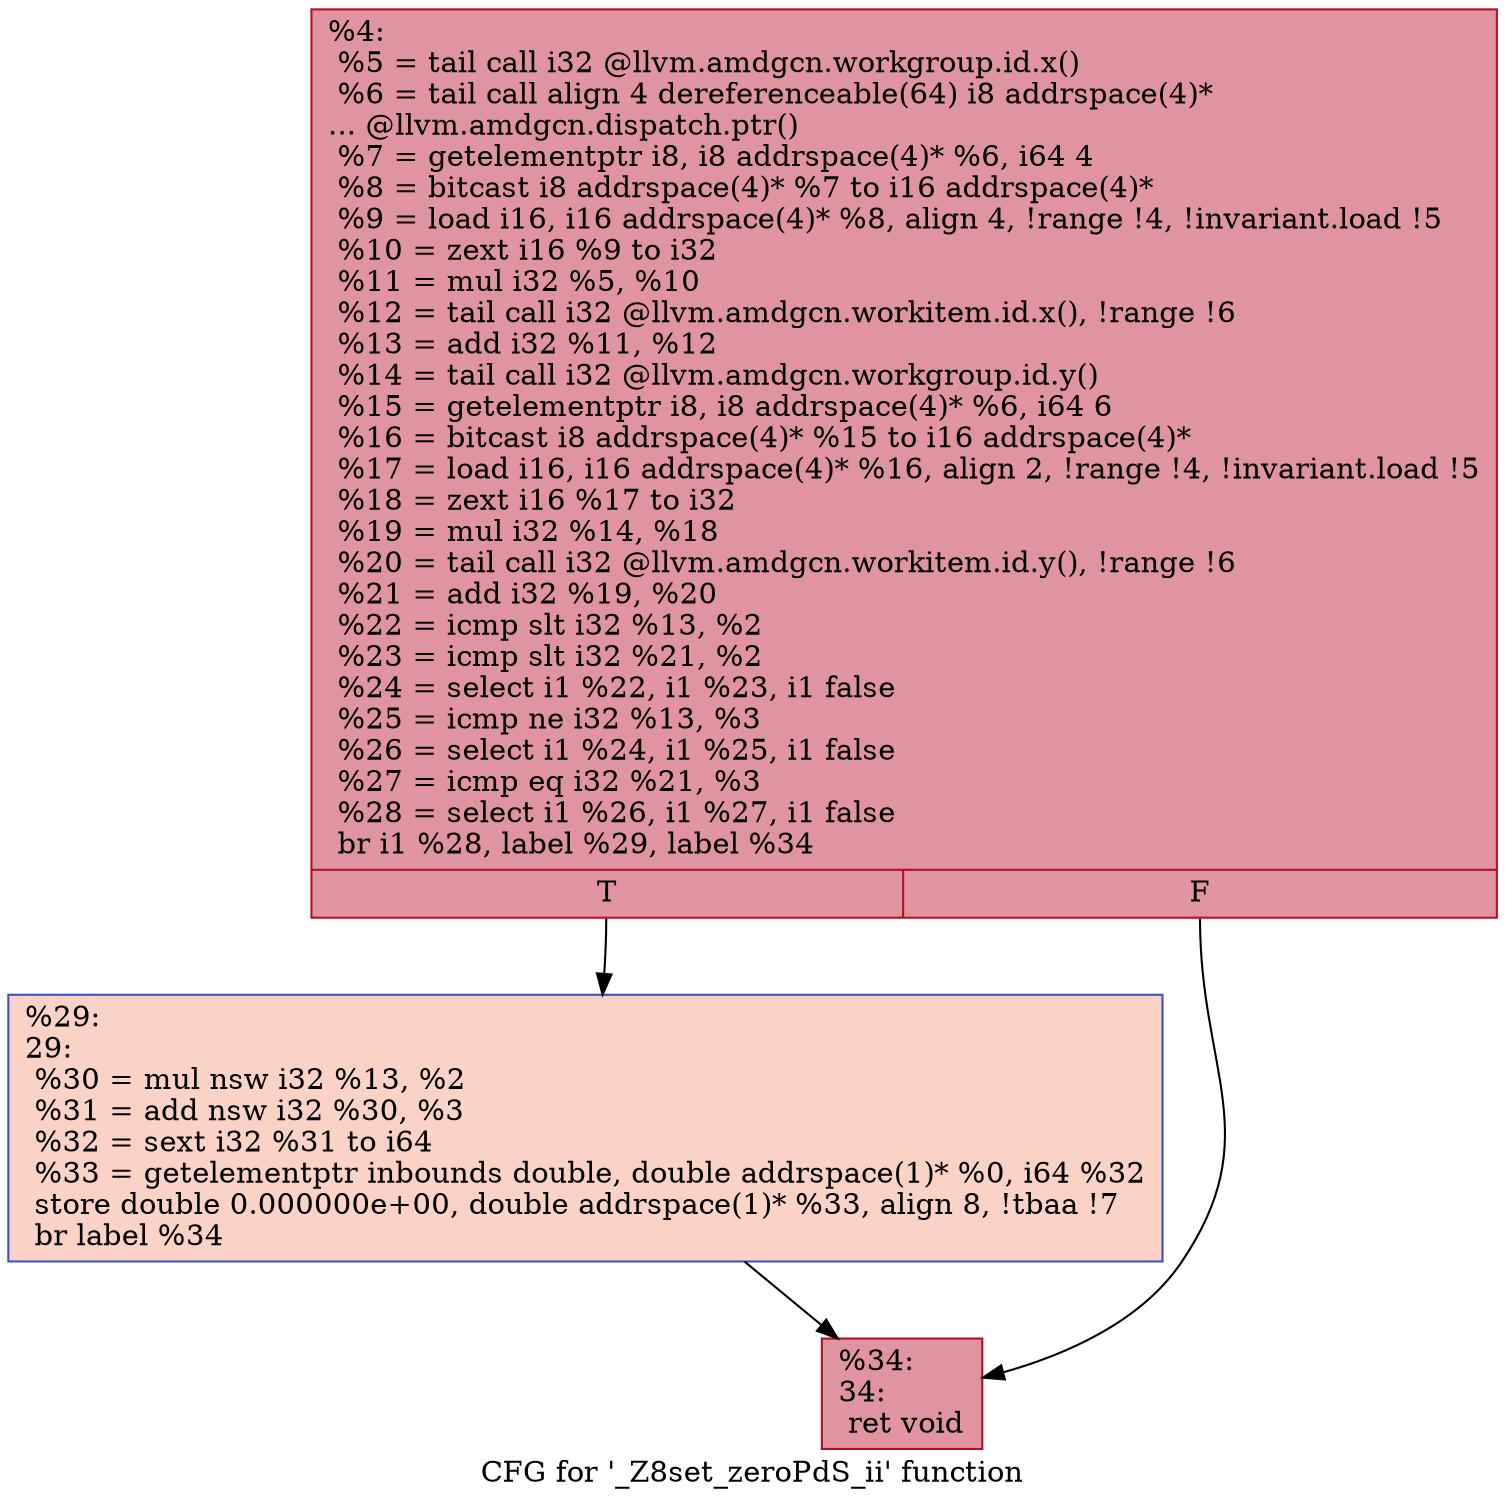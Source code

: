 digraph "CFG for '_Z8set_zeroPdS_ii' function" {
	label="CFG for '_Z8set_zeroPdS_ii' function";

	Node0x5fe1340 [shape=record,color="#b70d28ff", style=filled, fillcolor="#b70d2870",label="{%4:\l  %5 = tail call i32 @llvm.amdgcn.workgroup.id.x()\l  %6 = tail call align 4 dereferenceable(64) i8 addrspace(4)*\l... @llvm.amdgcn.dispatch.ptr()\l  %7 = getelementptr i8, i8 addrspace(4)* %6, i64 4\l  %8 = bitcast i8 addrspace(4)* %7 to i16 addrspace(4)*\l  %9 = load i16, i16 addrspace(4)* %8, align 4, !range !4, !invariant.load !5\l  %10 = zext i16 %9 to i32\l  %11 = mul i32 %5, %10\l  %12 = tail call i32 @llvm.amdgcn.workitem.id.x(), !range !6\l  %13 = add i32 %11, %12\l  %14 = tail call i32 @llvm.amdgcn.workgroup.id.y()\l  %15 = getelementptr i8, i8 addrspace(4)* %6, i64 6\l  %16 = bitcast i8 addrspace(4)* %15 to i16 addrspace(4)*\l  %17 = load i16, i16 addrspace(4)* %16, align 2, !range !4, !invariant.load !5\l  %18 = zext i16 %17 to i32\l  %19 = mul i32 %14, %18\l  %20 = tail call i32 @llvm.amdgcn.workitem.id.y(), !range !6\l  %21 = add i32 %19, %20\l  %22 = icmp slt i32 %13, %2\l  %23 = icmp slt i32 %21, %2\l  %24 = select i1 %22, i1 %23, i1 false\l  %25 = icmp ne i32 %13, %3\l  %26 = select i1 %24, i1 %25, i1 false\l  %27 = icmp eq i32 %21, %3\l  %28 = select i1 %26, i1 %27, i1 false\l  br i1 %28, label %29, label %34\l|{<s0>T|<s1>F}}"];
	Node0x5fe1340:s0 -> Node0x5fe5060;
	Node0x5fe1340:s1 -> Node0x5fe50f0;
	Node0x5fe5060 [shape=record,color="#3d50c3ff", style=filled, fillcolor="#f59c7d70",label="{%29:\l29:                                               \l  %30 = mul nsw i32 %13, %2\l  %31 = add nsw i32 %30, %3\l  %32 = sext i32 %31 to i64\l  %33 = getelementptr inbounds double, double addrspace(1)* %0, i64 %32\l  store double 0.000000e+00, double addrspace(1)* %33, align 8, !tbaa !7\l  br label %34\l}"];
	Node0x5fe5060 -> Node0x5fe50f0;
	Node0x5fe50f0 [shape=record,color="#b70d28ff", style=filled, fillcolor="#b70d2870",label="{%34:\l34:                                               \l  ret void\l}"];
}
